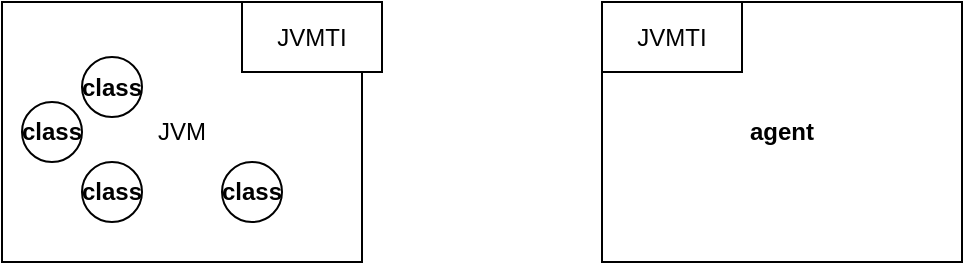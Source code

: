 <mxfile version="20.3.0" type="github">
  <diagram id="fmr1JvFrboBxXgLPLd9U" name="第 1 页">
    <mxGraphModel dx="1360" dy="802" grid="1" gridSize="10" guides="1" tooltips="1" connect="1" arrows="1" fold="1" page="1" pageScale="1" pageWidth="827" pageHeight="1169" math="0" shadow="0">
      <root>
        <mxCell id="0" />
        <mxCell id="1" parent="0" />
        <mxCell id="Zw424GaXXL6_fNl9BFak-2" value="JVM" style="rounded=0;whiteSpace=wrap;html=1;" vertex="1" parent="1">
          <mxGeometry x="110" y="170" width="180" height="130" as="geometry" />
        </mxCell>
        <mxCell id="Zw424GaXXL6_fNl9BFak-3" value="JVMTI" style="rounded=0;whiteSpace=wrap;html=1;" vertex="1" parent="1">
          <mxGeometry x="230" y="170" width="70" height="35" as="geometry" />
        </mxCell>
        <mxCell id="Zw424GaXXL6_fNl9BFak-8" value="class" style="ellipse;whiteSpace=wrap;html=1;aspect=fixed;fontStyle=1" vertex="1" parent="1">
          <mxGeometry x="120" y="220" width="30" height="30" as="geometry" />
        </mxCell>
        <mxCell id="Zw424GaXXL6_fNl9BFak-9" value="class" style="ellipse;whiteSpace=wrap;html=1;aspect=fixed;fontStyle=1" vertex="1" parent="1">
          <mxGeometry x="220" y="250" width="30" height="30" as="geometry" />
        </mxCell>
        <mxCell id="Zw424GaXXL6_fNl9BFak-10" value="class" style="ellipse;whiteSpace=wrap;html=1;aspect=fixed;fontStyle=1" vertex="1" parent="1">
          <mxGeometry x="150" y="250" width="30" height="30" as="geometry" />
        </mxCell>
        <mxCell id="Zw424GaXXL6_fNl9BFak-11" value="class" style="ellipse;whiteSpace=wrap;html=1;aspect=fixed;fontStyle=1" vertex="1" parent="1">
          <mxGeometry x="150" y="197.5" width="30" height="30" as="geometry" />
        </mxCell>
        <mxCell id="Zw424GaXXL6_fNl9BFak-13" value="&lt;b&gt;agent&lt;/b&gt;" style="rounded=0;whiteSpace=wrap;html=1;" vertex="1" parent="1">
          <mxGeometry x="410" y="170" width="180" height="130" as="geometry" />
        </mxCell>
        <mxCell id="Zw424GaXXL6_fNl9BFak-14" value="JVMTI" style="rounded=0;whiteSpace=wrap;html=1;" vertex="1" parent="1">
          <mxGeometry x="410" y="170" width="70" height="35" as="geometry" />
        </mxCell>
      </root>
    </mxGraphModel>
  </diagram>
</mxfile>
